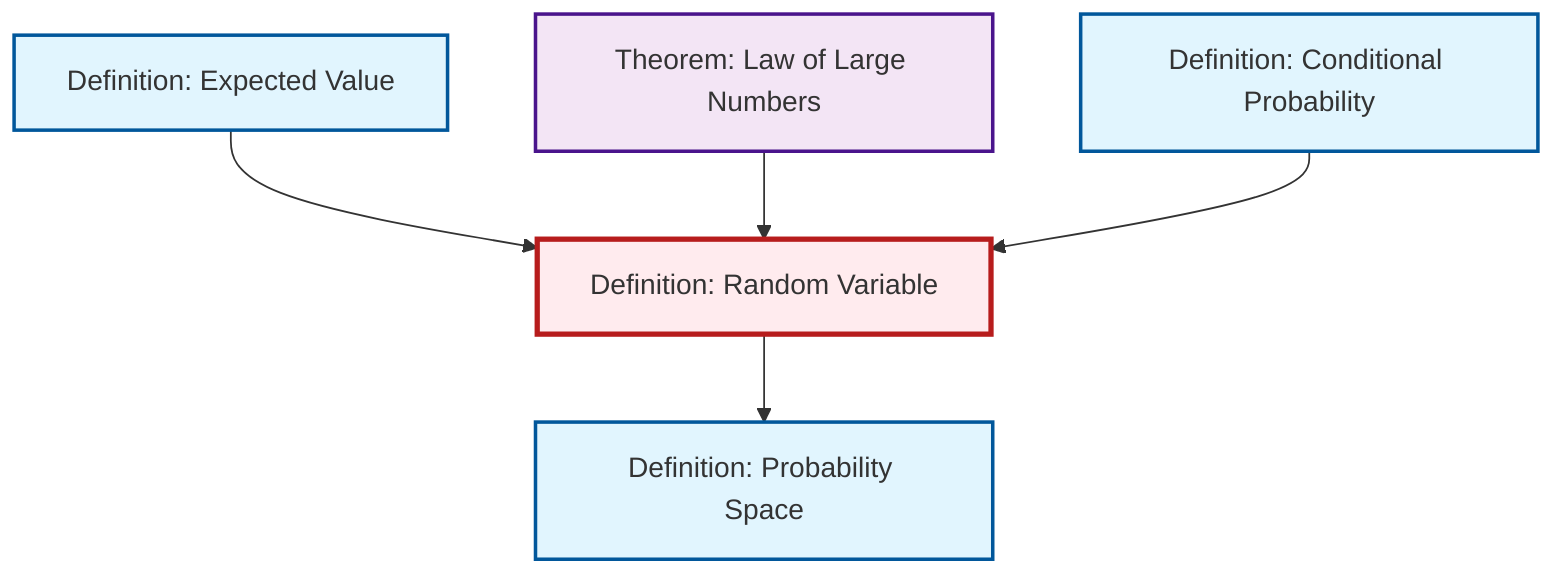 graph TD
    classDef definition fill:#e1f5fe,stroke:#01579b,stroke-width:2px
    classDef theorem fill:#f3e5f5,stroke:#4a148c,stroke-width:2px
    classDef axiom fill:#fff3e0,stroke:#e65100,stroke-width:2px
    classDef example fill:#e8f5e9,stroke:#1b5e20,stroke-width:2px
    classDef current fill:#ffebee,stroke:#b71c1c,stroke-width:3px
    def-expectation["Definition: Expected Value"]:::definition
    thm-law-of-large-numbers["Theorem: Law of Large Numbers"]:::theorem
    def-random-variable["Definition: Random Variable"]:::definition
    def-probability-space["Definition: Probability Space"]:::definition
    def-conditional-probability["Definition: Conditional Probability"]:::definition
    def-expectation --> def-random-variable
    thm-law-of-large-numbers --> def-random-variable
    def-conditional-probability --> def-random-variable
    def-random-variable --> def-probability-space
    class def-random-variable current